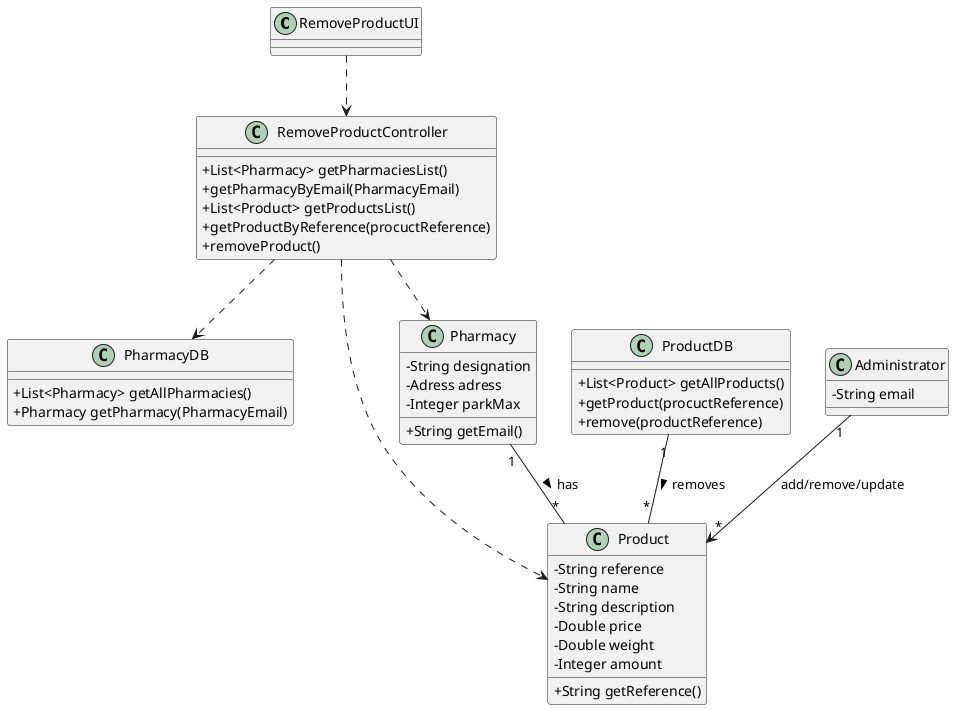 @startuml
skinparam classAttributeIconSize 0

class RemoveProductUI {

}

class RemoveProductController {
  +List<Pharmacy> getPharmaciesList()
  +getPharmacyByEmail(PharmacyEmail)
  +List<Product> getProductsList()
  +getProductByReference(procuctReference)
  +removeProduct()
}

class PharmacyDB {
  +List<Pharmacy> getAllPharmacies()
  +Pharmacy getPharmacy(PharmacyEmail)
}

class ProductDB {
  +List<Product> getAllProducts()
  +getProduct(procuctReference)
  +remove(productReference)
}

class Product {
  -String reference
  -String name
  -String description
  -Double price
  -Double weight
  -Integer amount
  +String getReference()
}

class Pharmacy {
  -String designation
  -Adress adress
  -Integer parkMax
  +String getEmail()
}

class Administrator {
  -String email
}

RemoveProductUI ..> RemoveProductController
RemoveProductController ..> PharmacyDB
RemoveProductController ..> Product
RemoveProductController ..> Pharmacy

Administrator "1" --> "*" Product : add/remove/update

Pharmacy "1" -- "*" Product : has >

ProductDB "1" -- "*" Product: removes >

@enduml

